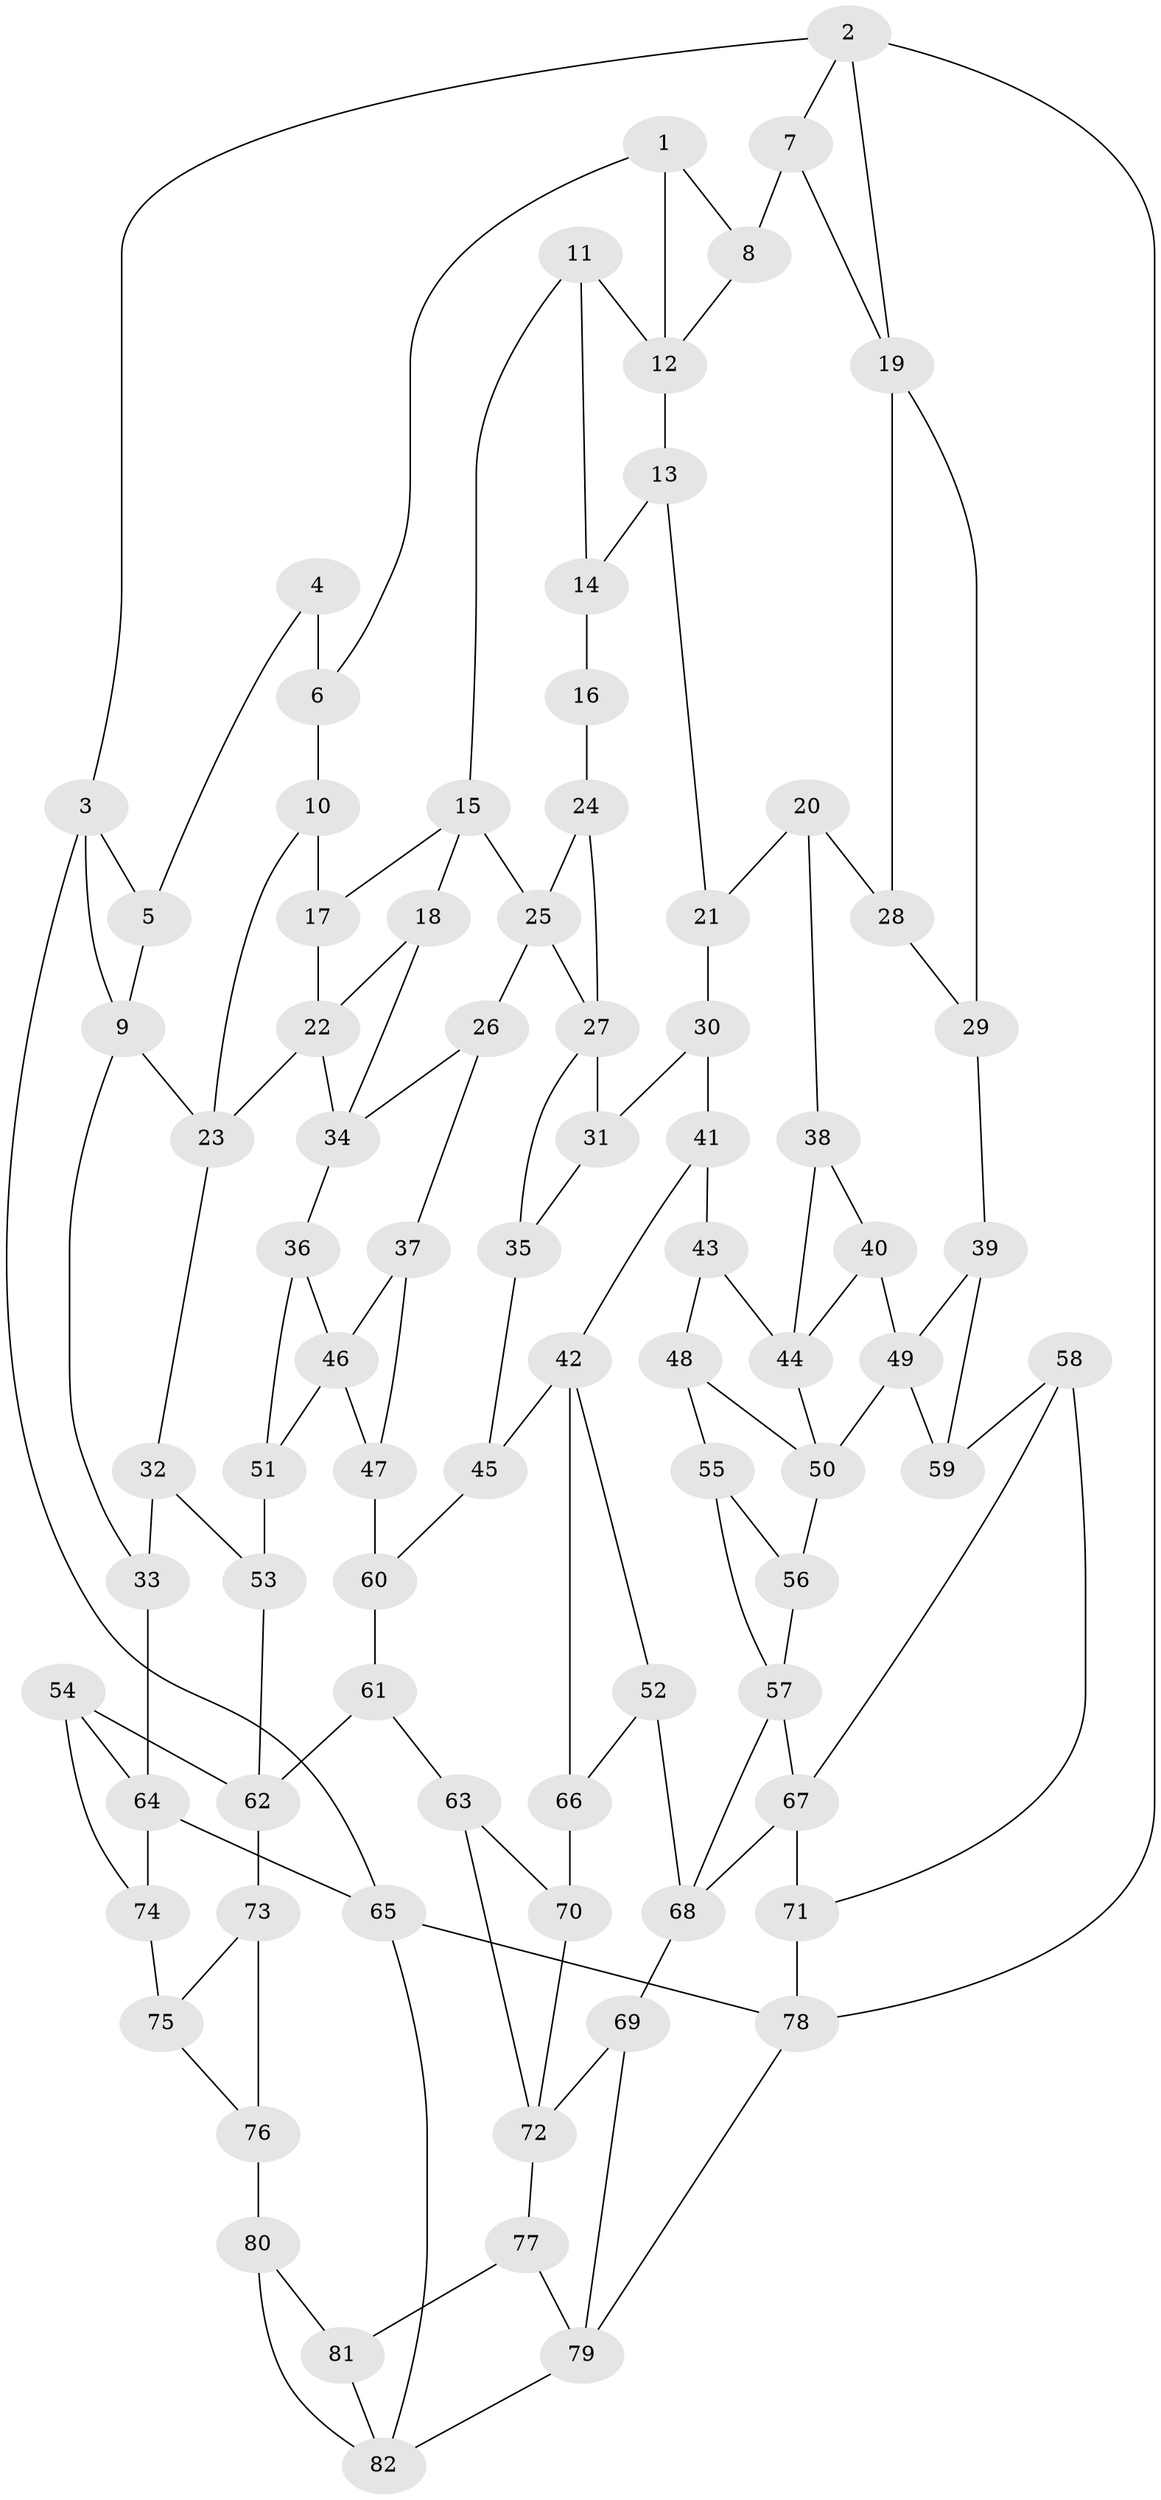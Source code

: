 // original degree distribution, {3: 0.022058823529411766, 4: 0.23529411764705882, 5: 0.5073529411764706, 6: 0.23529411764705882}
// Generated by graph-tools (version 1.1) at 2025/38/03/04/25 23:38:27]
// undirected, 82 vertices, 135 edges
graph export_dot {
  node [color=gray90,style=filled];
  1;
  2;
  3;
  4;
  5;
  6;
  7;
  8;
  9;
  10;
  11;
  12;
  13;
  14;
  15;
  16;
  17;
  18;
  19;
  20;
  21;
  22;
  23;
  24;
  25;
  26;
  27;
  28;
  29;
  30;
  31;
  32;
  33;
  34;
  35;
  36;
  37;
  38;
  39;
  40;
  41;
  42;
  43;
  44;
  45;
  46;
  47;
  48;
  49;
  50;
  51;
  52;
  53;
  54;
  55;
  56;
  57;
  58;
  59;
  60;
  61;
  62;
  63;
  64;
  65;
  66;
  67;
  68;
  69;
  70;
  71;
  72;
  73;
  74;
  75;
  76;
  77;
  78;
  79;
  80;
  81;
  82;
  1 -- 6 [weight=1.0];
  1 -- 8 [weight=1.0];
  1 -- 12 [weight=1.0];
  2 -- 3 [weight=1.0];
  2 -- 7 [weight=1.0];
  2 -- 19 [weight=1.0];
  2 -- 78 [weight=1.0];
  3 -- 5 [weight=1.0];
  3 -- 9 [weight=1.0];
  3 -- 65 [weight=1.0];
  4 -- 5 [weight=1.0];
  4 -- 6 [weight=2.0];
  5 -- 9 [weight=1.0];
  6 -- 10 [weight=1.0];
  7 -- 8 [weight=2.0];
  7 -- 19 [weight=1.0];
  8 -- 12 [weight=1.0];
  9 -- 23 [weight=1.0];
  9 -- 33 [weight=1.0];
  10 -- 17 [weight=2.0];
  10 -- 23 [weight=1.0];
  11 -- 12 [weight=1.0];
  11 -- 14 [weight=1.0];
  11 -- 15 [weight=1.0];
  12 -- 13 [weight=1.0];
  13 -- 14 [weight=1.0];
  13 -- 21 [weight=1.0];
  14 -- 16 [weight=2.0];
  15 -- 17 [weight=1.0];
  15 -- 18 [weight=1.0];
  15 -- 25 [weight=1.0];
  16 -- 24 [weight=2.0];
  17 -- 22 [weight=1.0];
  18 -- 22 [weight=1.0];
  18 -- 34 [weight=1.0];
  19 -- 28 [weight=1.0];
  19 -- 29 [weight=1.0];
  20 -- 21 [weight=1.0];
  20 -- 28 [weight=1.0];
  20 -- 38 [weight=1.0];
  21 -- 30 [weight=1.0];
  22 -- 23 [weight=1.0];
  22 -- 34 [weight=1.0];
  23 -- 32 [weight=1.0];
  24 -- 25 [weight=1.0];
  24 -- 27 [weight=1.0];
  25 -- 26 [weight=1.0];
  25 -- 27 [weight=1.0];
  26 -- 34 [weight=1.0];
  26 -- 37 [weight=1.0];
  27 -- 31 [weight=1.0];
  27 -- 35 [weight=1.0];
  28 -- 29 [weight=1.0];
  29 -- 39 [weight=1.0];
  30 -- 31 [weight=1.0];
  30 -- 41 [weight=1.0];
  31 -- 35 [weight=1.0];
  32 -- 33 [weight=1.0];
  32 -- 53 [weight=1.0];
  33 -- 64 [weight=1.0];
  34 -- 36 [weight=1.0];
  35 -- 45 [weight=2.0];
  36 -- 46 [weight=1.0];
  36 -- 51 [weight=1.0];
  37 -- 46 [weight=1.0];
  37 -- 47 [weight=1.0];
  38 -- 40 [weight=1.0];
  38 -- 44 [weight=1.0];
  39 -- 49 [weight=1.0];
  39 -- 59 [weight=1.0];
  40 -- 44 [weight=1.0];
  40 -- 49 [weight=1.0];
  41 -- 42 [weight=1.0];
  41 -- 43 [weight=1.0];
  42 -- 45 [weight=1.0];
  42 -- 52 [weight=1.0];
  42 -- 66 [weight=1.0];
  43 -- 44 [weight=1.0];
  43 -- 48 [weight=1.0];
  44 -- 50 [weight=1.0];
  45 -- 60 [weight=1.0];
  46 -- 47 [weight=1.0];
  46 -- 51 [weight=1.0];
  47 -- 60 [weight=2.0];
  48 -- 50 [weight=1.0];
  48 -- 55 [weight=2.0];
  49 -- 50 [weight=1.0];
  49 -- 59 [weight=1.0];
  50 -- 56 [weight=1.0];
  51 -- 53 [weight=2.0];
  52 -- 66 [weight=1.0];
  52 -- 68 [weight=1.0];
  53 -- 62 [weight=1.0];
  54 -- 62 [weight=1.0];
  54 -- 64 [weight=1.0];
  54 -- 74 [weight=1.0];
  55 -- 56 [weight=1.0];
  55 -- 57 [weight=1.0];
  56 -- 57 [weight=1.0];
  57 -- 67 [weight=1.0];
  57 -- 68 [weight=1.0];
  58 -- 59 [weight=2.0];
  58 -- 67 [weight=1.0];
  58 -- 71 [weight=1.0];
  60 -- 61 [weight=1.0];
  61 -- 62 [weight=1.0];
  61 -- 63 [weight=1.0];
  62 -- 73 [weight=1.0];
  63 -- 70 [weight=1.0];
  63 -- 72 [weight=1.0];
  64 -- 65 [weight=1.0];
  64 -- 74 [weight=1.0];
  65 -- 78 [weight=1.0];
  65 -- 82 [weight=1.0];
  66 -- 70 [weight=2.0];
  67 -- 68 [weight=1.0];
  67 -- 71 [weight=1.0];
  68 -- 69 [weight=1.0];
  69 -- 72 [weight=1.0];
  69 -- 79 [weight=1.0];
  70 -- 72 [weight=1.0];
  71 -- 78 [weight=2.0];
  72 -- 77 [weight=1.0];
  73 -- 75 [weight=1.0];
  73 -- 76 [weight=1.0];
  74 -- 75 [weight=2.0];
  75 -- 76 [weight=1.0];
  76 -- 80 [weight=2.0];
  77 -- 79 [weight=1.0];
  77 -- 81 [weight=2.0];
  78 -- 79 [weight=1.0];
  79 -- 82 [weight=1.0];
  80 -- 81 [weight=1.0];
  80 -- 82 [weight=1.0];
  81 -- 82 [weight=1.0];
}
